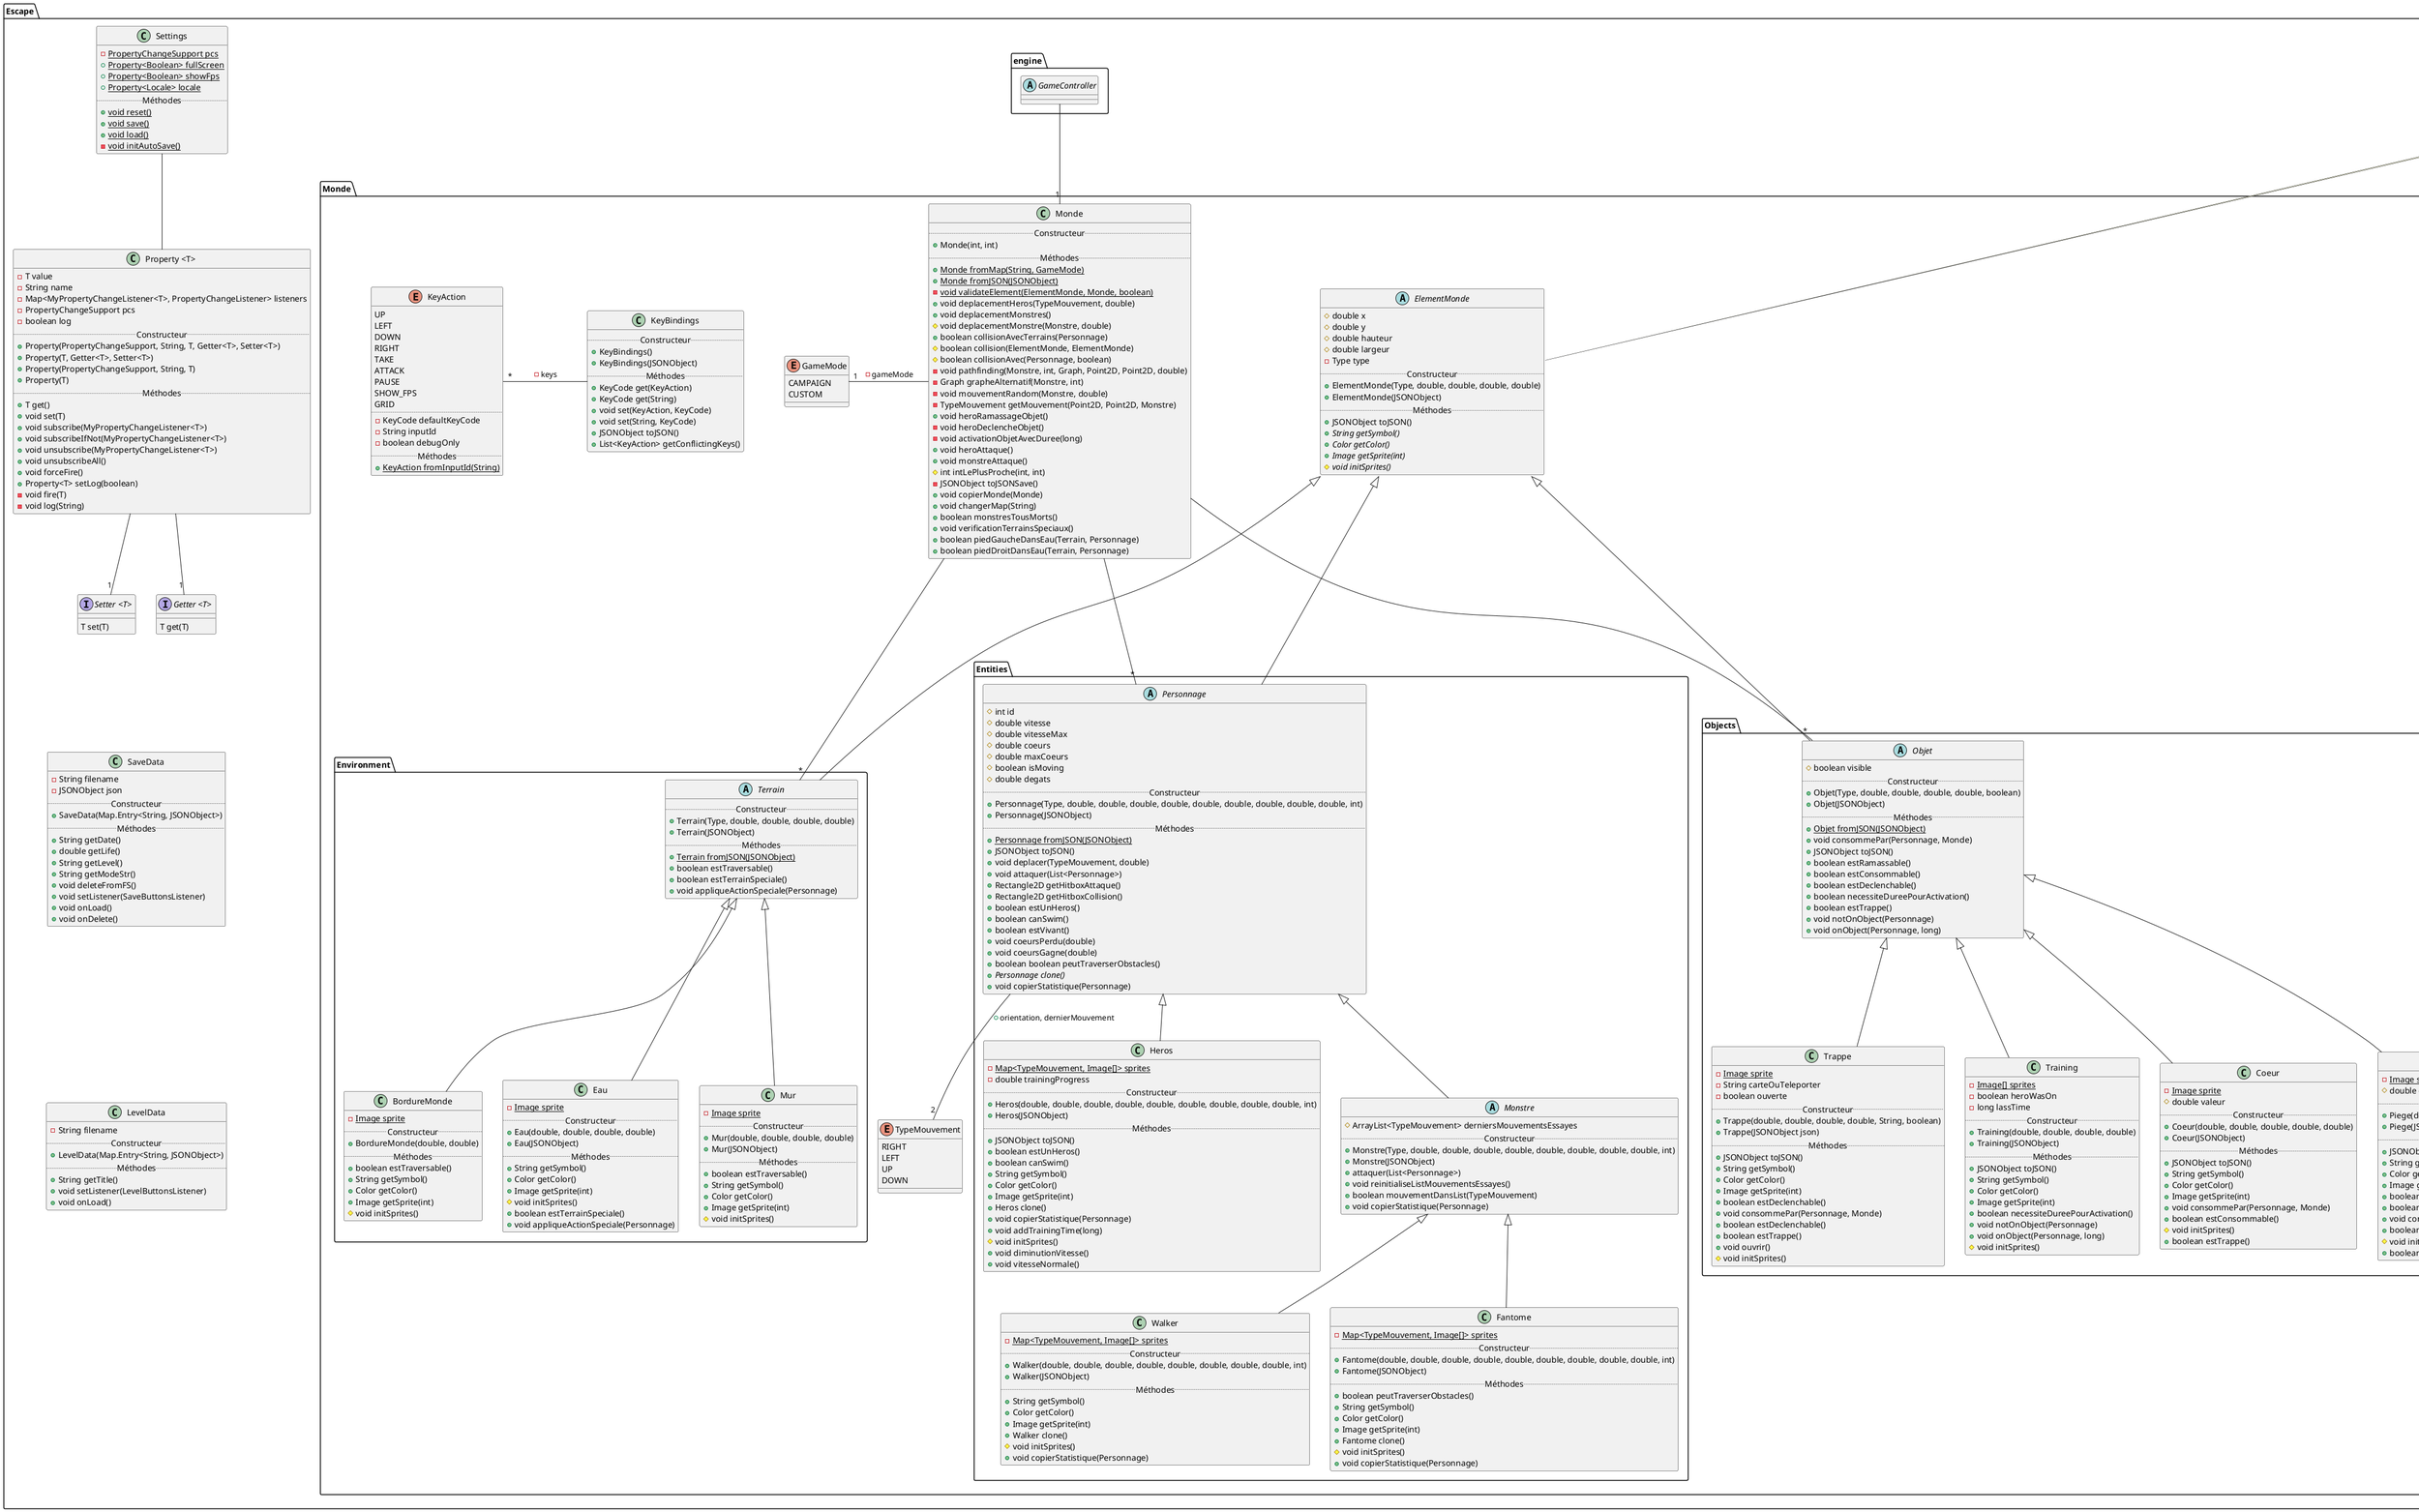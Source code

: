 @startuml
package Escape {
    package Monde {
        enum TypeMouvement{
            RIGHT
            LEFT
            UP
            DOWN
        }

        enum GameMode {
            CAMPAIGN
            CUSTOM
        }

        enum KeyAction {
            UP
            LEFT
            DOWN
            RIGHT
            TAKE
            ATTACK
            PAUSE
            SHOW_FPS
            GRID
            ..
            - KeyCode defaultKeyCode
            - String inputId
            - boolean debugOnly
            ..Méthodes..
            + {static} KeyAction fromInputId(String)
        }

        class KeyBindings {
            ..Constructeur..
            + KeyBindings()
            + KeyBindings(JSONObject)
            ..Méthodes..
            + KeyCode get(KeyAction)
            + KeyCode get(String)
            + void set(KeyAction, KeyCode)
            + void set(String, KeyCode)
            + JSONObject toJSON()
            + List<KeyAction> getConflictingKeys()
        }

        abstract class ElementMonde {
            # double x
            # double y
            # double hauteur
            # double largeur
            - Type type
            ..Constructeur..
            + ElementMonde(Type, double, double, double, double)
            + ElementMonde(JSONObject)
            ..Méthodes..
            + JSONObject toJSON()
            + {abstract} String getSymbol()
            + {abstract} Color getColor()
            + {abstract} Image getSprite(int)
            # {abstract} void initSprites()
        }

        package Environment {
            abstract class Terrain {
                ..Constructeur..
                + Terrain(Type, double, double, double, double)
                + Terrain(JSONObject)
                ..Méthodes..
                + {static} Terrain fromJSON(JSONObject)
                + boolean estTraversable()
                + boolean estTerrainSpeciale()
                + void appliqueActionSpeciale(Personnage)
            }

            class Mur extends Terrain {
                - {static} Image sprite
                ..Constructeur..
                + Mur(double, double, double, double)
                + Mur(JSONObject)
                ..Méthodes..
                + boolean estTraversable()
                + String getSymbol()
                + Color getColor()
                + Image getSprite(int)
                # void initSprites()
            }

            class BordureMonde extends Terrain {
                - {static} Image sprite
                ..Constructeur..
                + BordureMonde(double, double)
                ..Méthodes..
                + boolean estTraversable()
                + String getSymbol()
                + Color getColor()
                + Image getSprite(int)
                # void initSprites()
            }

            class Eau extends Terrain {
                 - {static} Image sprite
                 ..Constructeur..
                 + Eau(double, double, double, double)
                 + Eau(JSONObject)
                 ..Méthodes..
                 + String getSymbol()
                 + Color getColor()
                 + Image getSprite(int)
                 # void initSprites()
                 + boolean estTerrainSpeciale()
                 + void appliqueActionSpeciale(Personnage)
            }
        }

        package Entities {
            abstract class Personnage {
                # int id
                # double vitesse
                # double vitesseMax
                # double coeurs
                # double maxCoeurs
                # boolean isMoving
                # double degats
                ..Constructeur..
                + Personnage(Type, double, double, double, double, double, double, double, double, double, int)
                + Personnage(JSONObject)
                ..Méthodes..
                + {static} Personnage fromJSON(JSONObject)
                + JSONObject toJSON()
                + void deplacer(TypeMouvement, double)
                + void attaquer(List<Personnage>)
                + Rectangle2D getHitboxAttaque()
                + Rectangle2D getHitboxCollision()
                + boolean estUnHeros()
                + boolean canSwim()
                + boolean estVivant()
                + void coeursPerdu(double)
                + void coeursGagne(double)
                + boolean boolean peutTraverserObstacles()
                + {abstract} Personnage clone()
                + void copierStatistique(Personnage)
            }

            class Heros extends Personnage {
                - {static} Map<TypeMouvement, Image[]> sprites
                - double trainingProgress
                ..Constructeur..
                + Heros(double, double, double, double, double, double, double, double, double, int)
                + Heros(JSONObject)
                ..Méthodes..
                + JSONObject toJSON()
                + boolean estUnHeros()
                + boolean canSwim()
                + String getSymbol()
                + Color getColor()
                + Image getSprite(int)
                + Heros clone()
                + void copierStatistique(Personnage)
                + void addTrainingTime(long)
                # void initSprites()
                + void diminutionVitesse()
                + void vitesseNormale()
            }

            abstract class Monstre extends Personnage {
                # ArrayList<TypeMouvement> derniersMouvementsEssayes
                ..Constructeur..
                + Monstre(Type, double, double, double, double, double, double, double, double, int)
                + Monstre(JSONObject)
                + attaquer(List<Personnage>)
                + void reinitialiseListMouvementsEssayes()
                + boolean mouvementDansList(TypeMouvement)
                + void copierStatistique(Personnage)
            }

            class Walker extends Monstre {
                - {static} Map<TypeMouvement, Image[]> sprites
                ..Constructeur..
                + Walker(double, double, double, double, double, double, double, double, int)
                + Walker(JSONObject)
                ..Méthodes..
                + String getSymbol()
                + Color getColor()
                + Image getSprite(int)
                + Walker clone()
                # void initSprites()
                + void copierStatistique(Personnage)
            }

            class Fantome extends Monstre {
                - {static} Map<TypeMouvement, Image[]> sprites
                ..Constructeur..
                + Fantome(double, double, double, double, double, double, double, double, double, int)
                + Fantome(JSONObject)
                ..Méthodes..
                + boolean peutTraverserObstacles()
                + String getSymbol()
                + Color getColor()
                + Image getSprite(int)
                + Fantome clone()
                # void initSprites()
                + void copierStatistique(Personnage)
            }
        }
        package Objects {
            abstract class Objet {
                # boolean visible
                ..Constructeur..
                + Objet(Type, double, double, double, double, boolean)
                + Objet(JSONObject)
                ..Méthodes..
                + {static} Objet fromJSON(JSONObject)
                + void consommePar(Personnage, Monde)
                + JSONObject toJSON()
                + boolean estRamassable()
                + boolean estConsommable()
                + boolean estDeclenchable()
                + boolean necessiteDureePourActivation()
                + boolean estTrappe()
                + void notOnObject(Personnage)
                + void onObject(Personnage, long)
            }

            class Coeur extends Objet {
                - {static} Image sprite
                # double valeur
                ..Constructeur..
                + Coeur(double, double, double, double, double)
                + Coeur(JSONObject)
                ..Méthodes..
                + JSONObject toJSON()
                + String getSymbol()
                + Color getColor()
                + Image getSprite(int)
                + void consommePar(Personnage, Monde)
                + boolean estConsommable()
                # void initSprites()
                + boolean estTrappe()
            }

            class Piege extends Objet {
                - {static} Image sprite
                # double degats
                ..Constructeur..
                + Piege(double, double, double, double, double)
                + Piege(JSONObject json)
                ..Méthodes..
                + JSONObject toJSON()
                + String getSymbol()
                + Color getColor()
                + Image getSprite(int)
                + boolean estDeclenchable()
                + boolean estRamassable()
                + void consommePar(Personnage, Monde)
                + boolean estDeclenchable()
                # void initSprites()
                + boolean estTrappe()
            }

            class Trappe extends Objet {
                - {static} Image sprite
                - String carteOuTeleporter
                - boolean ouverte
                ..Constructeur..
                + Trappe(double, double, double, double, String, boolean)
                + Trappe(JSONObject json)
                ..Méthodes..
                + JSONObject toJSON()
                + String getSymbol()
                + Color getColor()
                + Image getSprite(int)
                + boolean estDeclenchable()
                + void consommePar(Personnage, Monde)
                + boolean estDeclenchable()
                + boolean estTrappe()
                + void ouvrir()
                # void initSprites()
            }

            class Training extends Objet {
                - {static} Image[] sprites
                - boolean heroWasOn
                - long lassTime
                ..Constructeur..
                + Training(double, double, double, double)
                + Training(JSONObject)
                ..Méthodes..
                + JSONObject toJSON()
                + String getSymbol()
                + Color getColor()
                + Image getSprite(int)
                + boolean necessiteDureePourActivation()
                + void notOnObject(Personnage)
                + void onObject(Personnage, long)
                # void initSprites()
            }
        }

        class Monde {
            ..Constructeur..
            + Monde(int, int)
            ..Méthodes..
            + {static} Monde fromMap(String, GameMode)
            + {static} Monde fromJSON(JSONObject)
            - {static} void validateElement(ElementMonde, Monde, boolean)
            + void deplacementHeros(TypeMouvement, double)
            + void deplacementMonstres()
            # void deplacementMonstre(Monstre, double)
            + boolean collisionAvecTerrains(Personnage)
            # boolean collision(ElementMonde, ElementMonde)
            # boolean collisionAvec(Personnage, boolean)
            - void pathfinding(Monstre, int, Graph, Point2D, Point2D, double)
            - Graph grapheAlternatif(Monstre, int)
            - void mouvementRandom(Monstre, double)
            - TypeMouvement getMouvement(Point2D, Point2D, Monstre)
            + void heroRamassageObjet()
            - void heroDeclencheObjet()
            - void activationObjetAvecDuree(long)
            + void heroAttaque()
            + void monstreAttaque()
            # int intLePlusProche(int, int)
            - JSONObject toJSONSave()
            + void copierMonde(Monde)
            + void changerMap(String)
            + boolean monstresTousMorts()
            + void verificationTerrainsSpeciaux()
            + boolean piedGaucheDansEau(Terrain, Personnage)
            + boolean piedDroitDansEau(Terrain, Personnage)
        }
    }

    package engine {
        abstract class GameController
    }

    class LevelData {
        - String filename
        ..Constructeur..
        + LevelData(Map.Entry<String, JSONObject>)
        ..Méthodes..
        + String getTitle()
        + void setListener(LevelButtonsListener)
        + void onLoad()
    }

    class SaveData {
        - String filename
        - JSONObject json
        ..Constructeur..
        + SaveData(Map.Entry<String, JSONObject>)
        ..Méthodes..
        + String getDate()
        + double getLife()
        + String getLevel()
        + String getModeStr()
        + void deleteFromFS()
        + void setListener(SaveButtonsListener)
        + void onLoad()
        + void onDelete()
    }

    class Settings {
        - {static} PropertyChangeSupport pcs
        + {static} Property<Boolean> fullScreen
        + {static} Property<Boolean> showFps
        + {static} Property<Locale> locale
        ..Méthodes..
        + {static} void reset()
        + {static} void save()
        + {static} void load()
        - {static} void initAutoSave()
    }

    class "Property <T> " as Property {
        - T value
        - String name
        - Map<MyPropertyChangeListener<T>, PropertyChangeListener> listeners
        - PropertyChangeSupport pcs
        - boolean log
        ..Constructeur..
        + Property(PropertyChangeSupport, String, T, Getter<T>, Setter<T>)
        + Property(T, Getter<T>, Setter<T>)
        + Property(PropertyChangeSupport, String, T)
        + Property(T)
        ..Méthodes..
        + T get()
        + void set(T)
        + void subscribe(MyPropertyChangeListener<T>)
        + void subscribeIfNot(MyPropertyChangeListener<T>)
        + void unsubscribe(MyPropertyChangeListener<T>)
        + void unsubscribeAll()
        + void forceFire()
        + Property<T> setLog(boolean)
        - void fire(T)
        - void log(String)
    }

    interface "Getter <T> " as Getter {
        T get(T)
    }

    interface "Setter <T> " as Setter {
        T set(T)
    }
}

note "'Type type' : Uniquement pour\nla sérialisation en JSON." as N_json
N_json .. ElementMonde::Type

Escape.Monde.Monde -left- "1" GameMode : - gameMode
KeyBindings -left- "*" KeyAction : - keys
Personnage --"2" TypeMouvement : + orientation, dernierMouvement

Personnage -up--|> ElementMonde
Terrain -up--|> ElementMonde
Objet -up--|> ElementMonde
Escape.Monde.Monde --- "*" Personnage
Escape.Monde.Monde --- "*" Terrain
Escape.Monde.Monde --- "*" Objet


' settings
Settings -- Property
Property --"1" Getter
Property --"1" Setter


GameController -- "1" Escape.Monde.Monde


' force layout
SaveData -up[hidden]- Getter
SaveData -up[hidden]- Setter
LevelData -up[hidden]- SaveData
GameMode -left[hidden]- KeyBindings
KeyAction -left[hidden]- Property


@enduml
